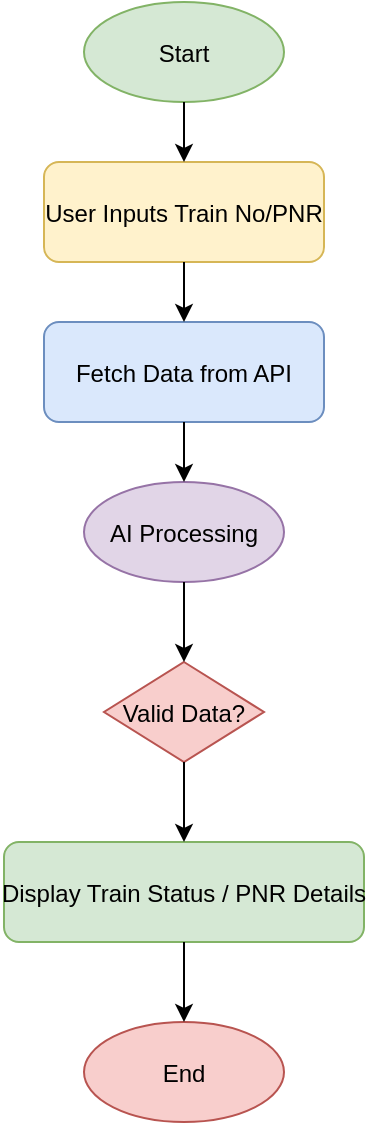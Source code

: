 <?xml version="1.0" encoding="UTF-8"?>
<mxfile>
  <diagram name="Train Enquiry Workflow" id="workflow-diagram">
    <mxGraphModel dx="872" dy="481" grid="1" gridSize="10" guides="1" tooltips="1" connect="1" arrows="1" fold="1" page="1" pageScale="1" pageWidth="850" pageHeight="1100" math="0" shadow="0">
      <root>
        <mxCell id="0" />
        <mxCell id="1" parent="0" />

        <!-- Start Node -->
        <mxCell id="start" value="Start" style="ellipse;fillColor=#D5E8D4;strokeColor=#82B366;" vertex="1" parent="1">
          <mxGeometry x="300" y="50" width="100" height="50" as="geometry" />
        </mxCell>

        <!-- User Input -->
        <mxCell id="input" value="User Inputs Train No/PNR" style="rounded=1;fillColor=#FFF2CC;strokeColor=#D6B656;" vertex="1" parent="1">
          <mxGeometry x="280" y="130" width="140" height="50" as="geometry" />
        </mxCell>
        <mxCell id="edge1" edge="1" parent="1" source="start" target="input">
          <mxGeometry relative="1" as="geometry" />
        </mxCell>

        <!-- Fetch API Data -->
        <mxCell id="fetch_api" value="Fetch Data from API" style="rounded=1;fillColor=#DAE8FC;strokeColor=#6C8EBF;" vertex="1" parent="1">
          <mxGeometry x="280" y="210" width="140" height="50" as="geometry" />
        </mxCell>
        <mxCell id="edge2" edge="1" parent="1" source="input" target="fetch_api">
          <mxGeometry relative="1" as="geometry" />
        </mxCell>

        <!-- AI Processing -->
        <mxCell id="ai_processing" value="AI Processing" style="ellipse;fillColor=#E1D5E7;strokeColor=#9673A6;" vertex="1" parent="1">
          <mxGeometry x="300" y="290" width="100" height="50" as="geometry" />
        </mxCell>
        <mxCell id="edge3" edge="1" parent="1" source="fetch_api" target="ai_processing">
          <mxGeometry relative="1" as="geometry" />
        </mxCell>

        <!-- Decision: Valid Data? -->
        <mxCell id="decision" value="Valid Data?" style="rhombus;fillColor=#F8CECC;strokeColor=#B85450;" vertex="1" parent="1">
          <mxGeometry x="310" y="380" width="80" height="50" as="geometry" />
        </mxCell>
        <mxCell id="edge4" edge="1" parent="1" source="ai_processing" target="decision">
          <mxGeometry relative="1" as="geometry" />
        </mxCell>

        <!-- Display Train Status -->
        <mxCell id="train_status" value="Display Train Status / PNR Details" style="rounded=1;fillColor=#D5E8D4;strokeColor=#82B366;" vertex="1" parent="1">
          <mxGeometry x="260" y="470" width="180" height="50" as="geometry" />
        </mxCell>
        <mxCell id="edge5" edge="1" parent="1" source="decision" target="train_status">
          <mxGeometry relative="1" as="geometry" />
        </mxCell>

        <!-- End Node -->
        <mxCell id="end" value="End" style="ellipse;fillColor=#F8CECC;strokeColor=#B85450;" vertex="1" parent="1">
          <mxGeometry x="300" y="560" width="100" height="50" as="geometry" />
        </mxCell>
        <mxCell id="edge6" edge="1" parent="1" source="train_status" target="end">
          <mxGeometry relative="1" as="geometry" />
        </mxCell>
      </root>
    </mxGraphModel>
  </diagram>
</mxfile>
